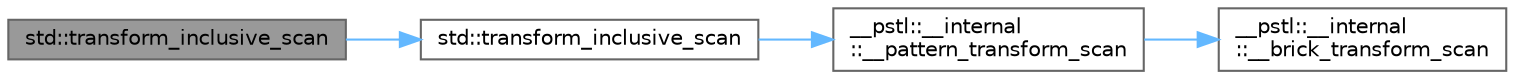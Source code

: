 digraph "std::transform_inclusive_scan"
{
 // LATEX_PDF_SIZE
  bgcolor="transparent";
  edge [fontname=Helvetica,fontsize=10,labelfontname=Helvetica,labelfontsize=10];
  node [fontname=Helvetica,fontsize=10,shape=box,height=0.2,width=0.4];
  rankdir="LR";
  Node1 [id="Node000001",label="std::transform_inclusive_scan",height=0.2,width=0.4,color="gray40", fillcolor="grey60", style="filled", fontcolor="black",tooltip=" "];
  Node1 -> Node2 [id="edge7_Node000001_Node000002",color="steelblue1",style="solid",tooltip=" "];
  Node2 [id="Node000002",label="std::transform_inclusive_scan",height=0.2,width=0.4,color="grey40", fillcolor="white", style="filled",URL="$namespacestd.html#a290fe0a53840e3a23288a43e7ae3ebf3",tooltip=" "];
  Node2 -> Node3 [id="edge8_Node000002_Node000003",color="steelblue1",style="solid",tooltip=" "];
  Node3 [id="Node000003",label="__pstl::__internal\l::__pattern_transform_scan",height=0.2,width=0.4,color="grey40", fillcolor="white", style="filled",URL="$namespace____pstl_1_1____internal.html#a8b1fafa95881c18c8c209a63b817198d",tooltip=" "];
  Node3 -> Node4 [id="edge9_Node000003_Node000004",color="steelblue1",style="solid",tooltip=" "];
  Node4 [id="Node000004",label="__pstl::__internal\l::__brick_transform_scan",height=0.2,width=0.4,color="grey40", fillcolor="white", style="filled",URL="$namespace____pstl_1_1____internal.html#a6ceb558910155d72c76e56455e8acba7",tooltip=" "];
}
